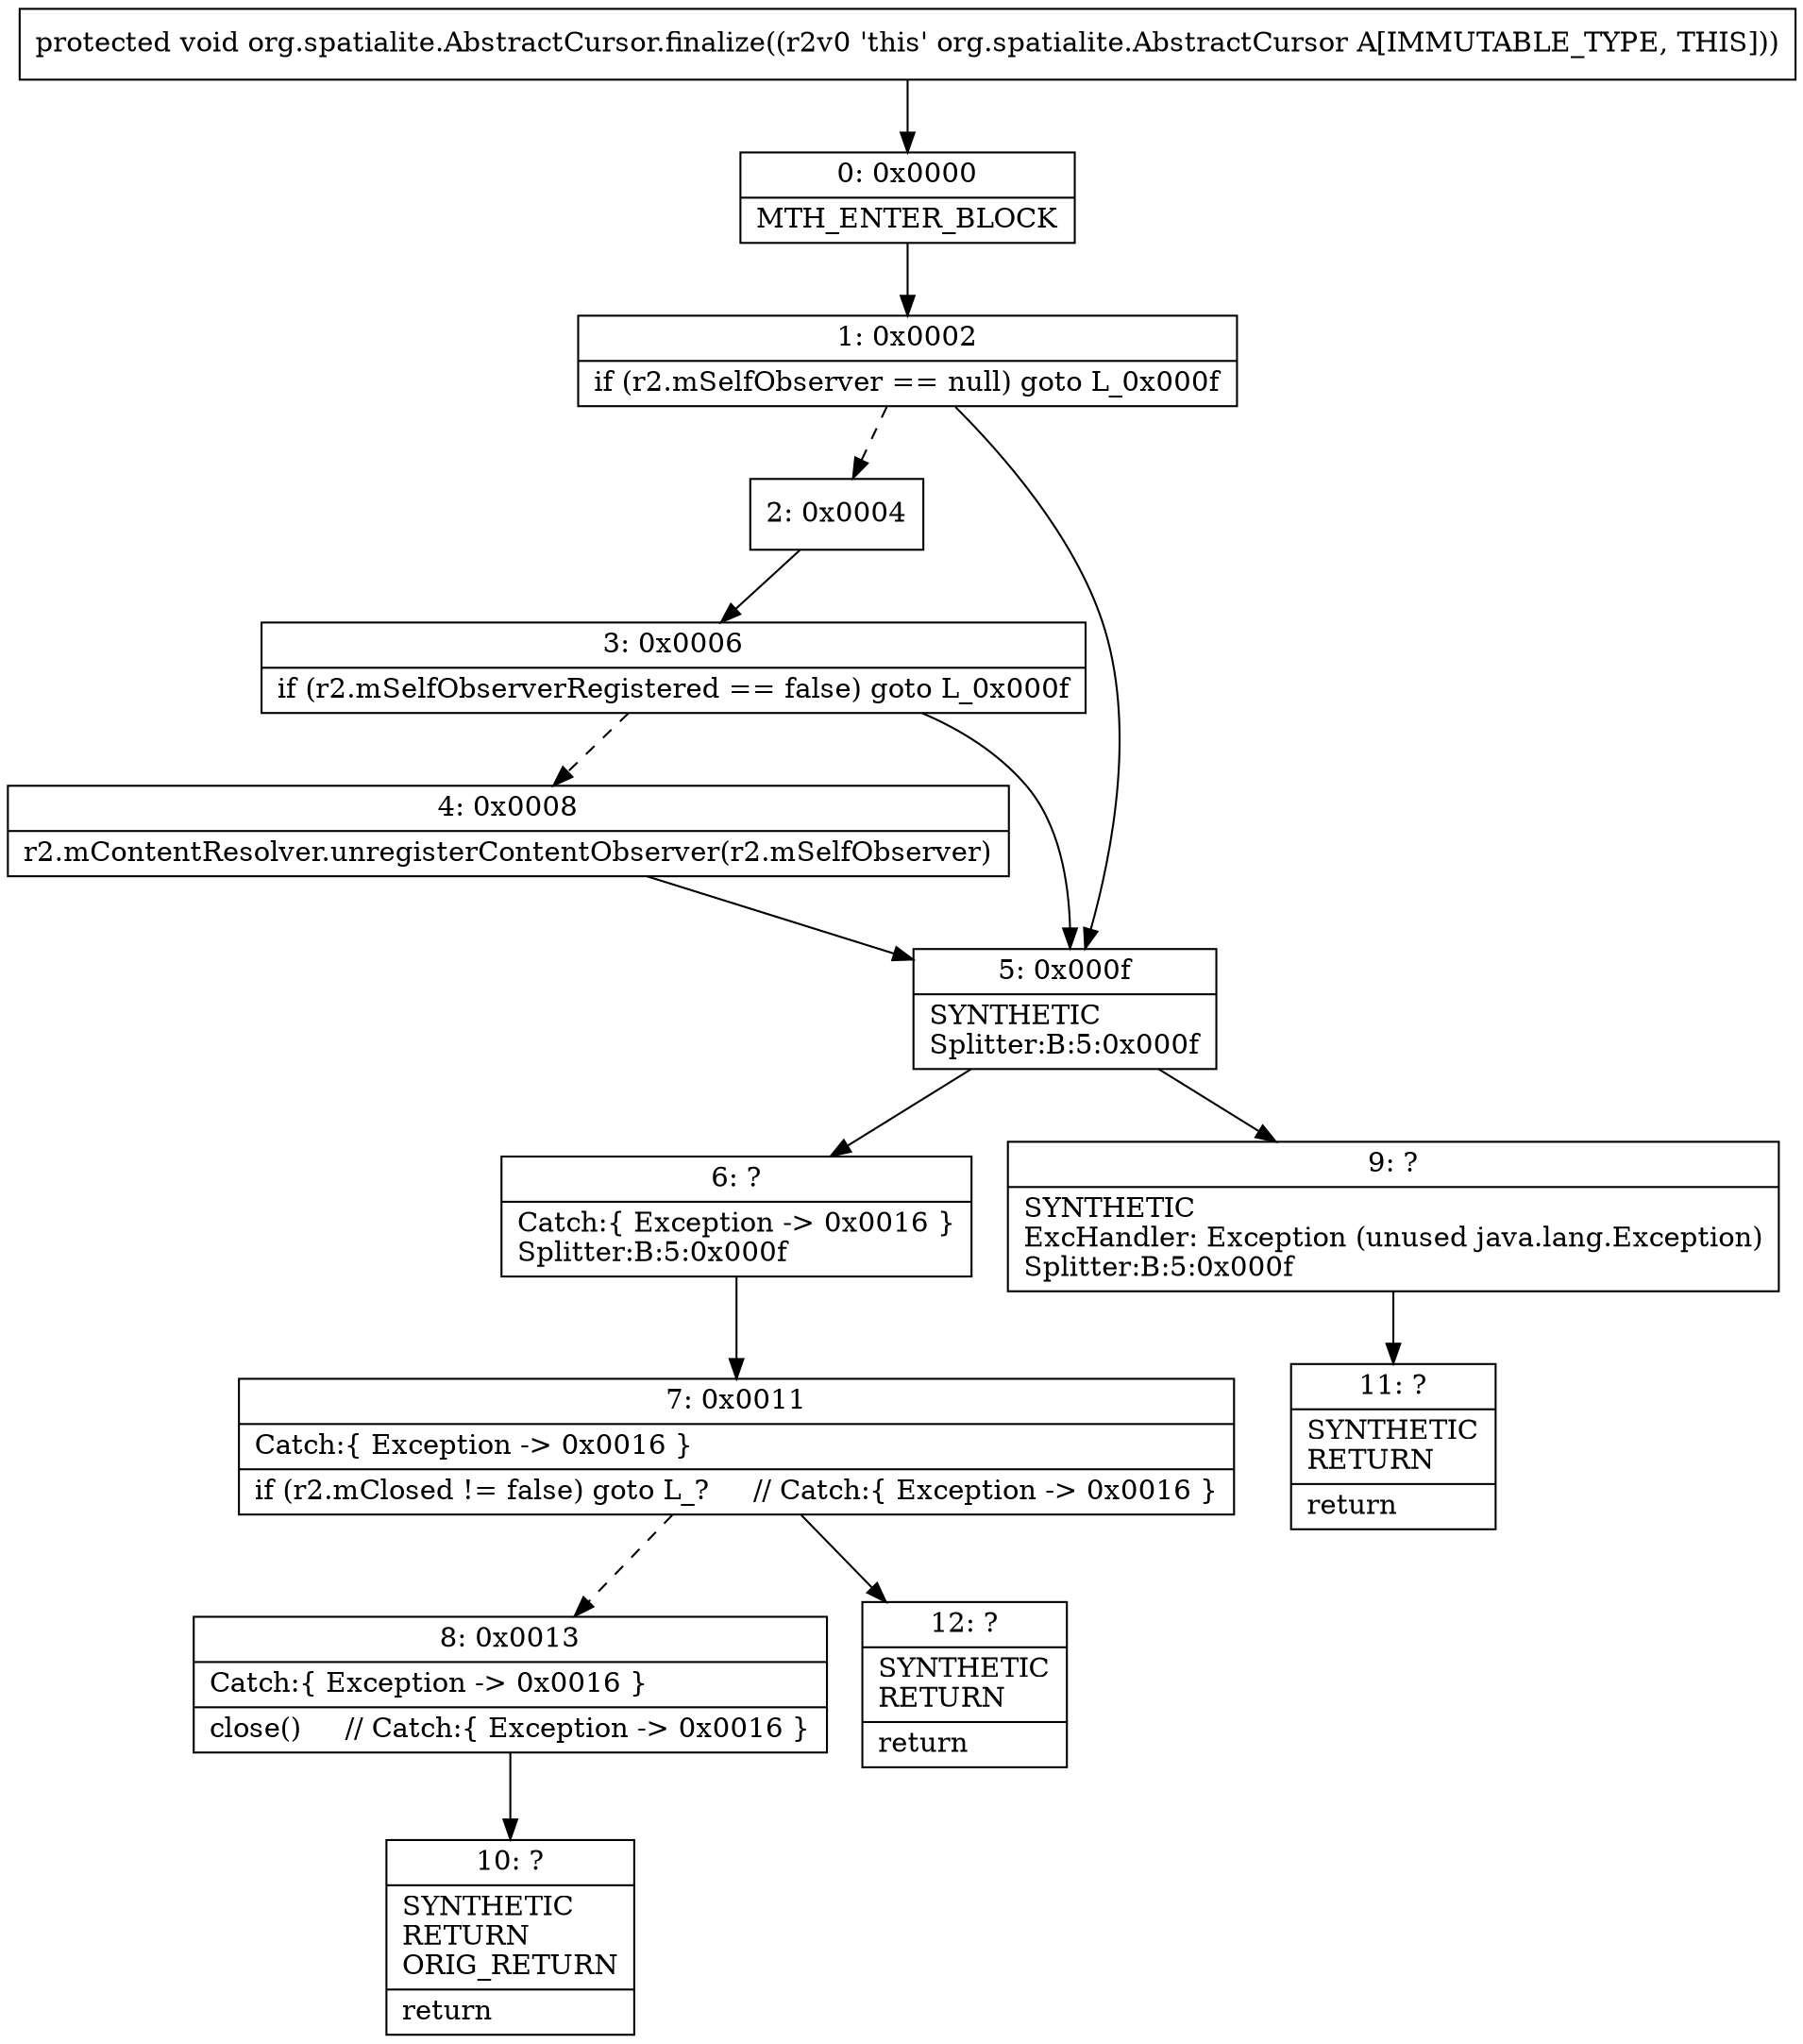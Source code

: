 digraph "CFG fororg.spatialite.AbstractCursor.finalize()V" {
Node_0 [shape=record,label="{0\:\ 0x0000|MTH_ENTER_BLOCK\l}"];
Node_1 [shape=record,label="{1\:\ 0x0002|if (r2.mSelfObserver == null) goto L_0x000f\l}"];
Node_2 [shape=record,label="{2\:\ 0x0004}"];
Node_3 [shape=record,label="{3\:\ 0x0006|if (r2.mSelfObserverRegistered == false) goto L_0x000f\l}"];
Node_4 [shape=record,label="{4\:\ 0x0008|r2.mContentResolver.unregisterContentObserver(r2.mSelfObserver)\l}"];
Node_5 [shape=record,label="{5\:\ 0x000f|SYNTHETIC\lSplitter:B:5:0x000f\l}"];
Node_6 [shape=record,label="{6\:\ ?|Catch:\{ Exception \-\> 0x0016 \}\lSplitter:B:5:0x000f\l}"];
Node_7 [shape=record,label="{7\:\ 0x0011|Catch:\{ Exception \-\> 0x0016 \}\l|if (r2.mClosed != false) goto L_?     \/\/ Catch:\{ Exception \-\> 0x0016 \}\l}"];
Node_8 [shape=record,label="{8\:\ 0x0013|Catch:\{ Exception \-\> 0x0016 \}\l|close()     \/\/ Catch:\{ Exception \-\> 0x0016 \}\l}"];
Node_9 [shape=record,label="{9\:\ ?|SYNTHETIC\lExcHandler: Exception (unused java.lang.Exception)\lSplitter:B:5:0x000f\l}"];
Node_10 [shape=record,label="{10\:\ ?|SYNTHETIC\lRETURN\lORIG_RETURN\l|return\l}"];
Node_11 [shape=record,label="{11\:\ ?|SYNTHETIC\lRETURN\l|return\l}"];
Node_12 [shape=record,label="{12\:\ ?|SYNTHETIC\lRETURN\l|return\l}"];
MethodNode[shape=record,label="{protected void org.spatialite.AbstractCursor.finalize((r2v0 'this' org.spatialite.AbstractCursor A[IMMUTABLE_TYPE, THIS])) }"];
MethodNode -> Node_0;
Node_0 -> Node_1;
Node_1 -> Node_2[style=dashed];
Node_1 -> Node_5;
Node_2 -> Node_3;
Node_3 -> Node_4[style=dashed];
Node_3 -> Node_5;
Node_4 -> Node_5;
Node_5 -> Node_6;
Node_5 -> Node_9;
Node_6 -> Node_7;
Node_7 -> Node_8[style=dashed];
Node_7 -> Node_12;
Node_8 -> Node_10;
Node_9 -> Node_11;
}

